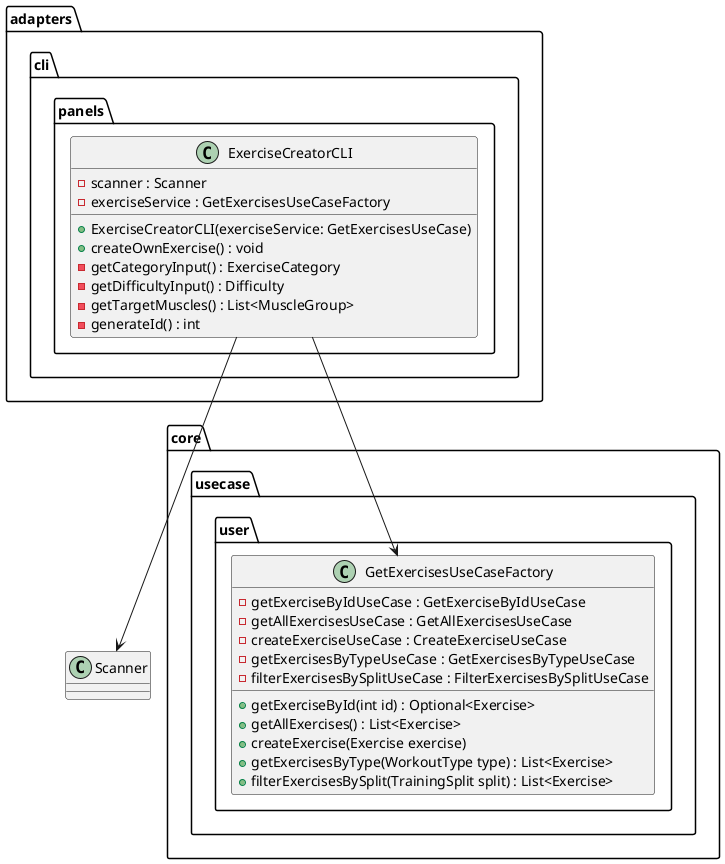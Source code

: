 @startuml
class adapters.cli.panels.ExerciseCreatorCLI {
    - scanner : Scanner
    - exerciseService : GetExercisesUseCaseFactory
    + ExerciseCreatorCLI(exerciseService: GetExercisesUseCase)
    + createOwnExercise() : void
    - getCategoryInput() : ExerciseCategory
    - getDifficultyInput() : Difficulty
    - getTargetMuscles() : List<MuscleGroup>
    - generateId() : int
}
  class core.usecase.user.GetExercisesUseCaseFactory {
    - getExerciseByIdUseCase : GetExerciseByIdUseCase
    - getAllExercisesUseCase : GetAllExercisesUseCase
    - createExerciseUseCase : CreateExerciseUseCase
    - getExercisesByTypeUseCase : GetExercisesByTypeUseCase
    - filterExercisesBySplitUseCase : FilterExercisesBySplitUseCase
    + getExerciseById(int id) : Optional<Exercise>
    + getAllExercises() : List<Exercise>
    + createExercise(Exercise exercise)
    + getExercisesByType(WorkoutType type) : List<Exercise>
    + filterExercisesBySplit(TrainingSplit split) : List<Exercise>
  }

ExerciseCreatorCLI --> GetExercisesUseCaseFactory
ExerciseCreatorCLI --> Scanner
@enduml
